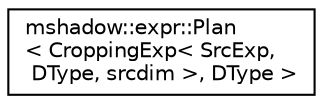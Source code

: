 digraph "Graphical Class Hierarchy"
{
 // LATEX_PDF_SIZE
  edge [fontname="Helvetica",fontsize="10",labelfontname="Helvetica",labelfontsize="10"];
  node [fontname="Helvetica",fontsize="10",shape=record];
  rankdir="LR";
  Node0 [label="mshadow::expr::Plan\l\< CroppingExp\< SrcExp,\l DType, srcdim \>, DType \>",height=0.2,width=0.4,color="black", fillcolor="white", style="filled",URL="$structmshadow_1_1expr_1_1Plan_3_01CroppingExp_3_01SrcExp_00_01DType_00_01srcdim_01_4_00_01DType_01_4.html",tooltip=" "];
}
